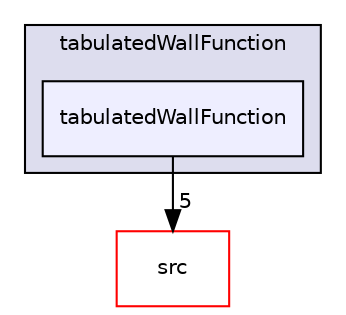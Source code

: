 digraph "applications/utilities/preProcessing/wallFunctionTable/tabulatedWallFunction/tabulatedWallFunction" {
  bgcolor=transparent;
  compound=true
  node [ fontsize="10", fontname="Helvetica"];
  edge [ labelfontsize="10", labelfontname="Helvetica"];
  subgraph clusterdir_9d6d4bfa5eea1af8e55384bbf07dd9db {
    graph [ bgcolor="#ddddee", pencolor="black", label="tabulatedWallFunction" fontname="Helvetica", fontsize="10", URL="dir_9d6d4bfa5eea1af8e55384bbf07dd9db.html"]
  dir_84484b4bbc0b7304a2ca4f93bbec51bc [shape=box, label="tabulatedWallFunction", style="filled", fillcolor="#eeeeff", pencolor="black", URL="dir_84484b4bbc0b7304a2ca4f93bbec51bc.html"];
  }
  dir_68267d1309a1af8e8297ef4c3efbcdba [shape=box label="src" color="red" URL="dir_68267d1309a1af8e8297ef4c3efbcdba.html"];
  dir_84484b4bbc0b7304a2ca4f93bbec51bc->dir_68267d1309a1af8e8297ef4c3efbcdba [headlabel="5", labeldistance=1.5 headhref="dir_000698_000736.html"];
}
